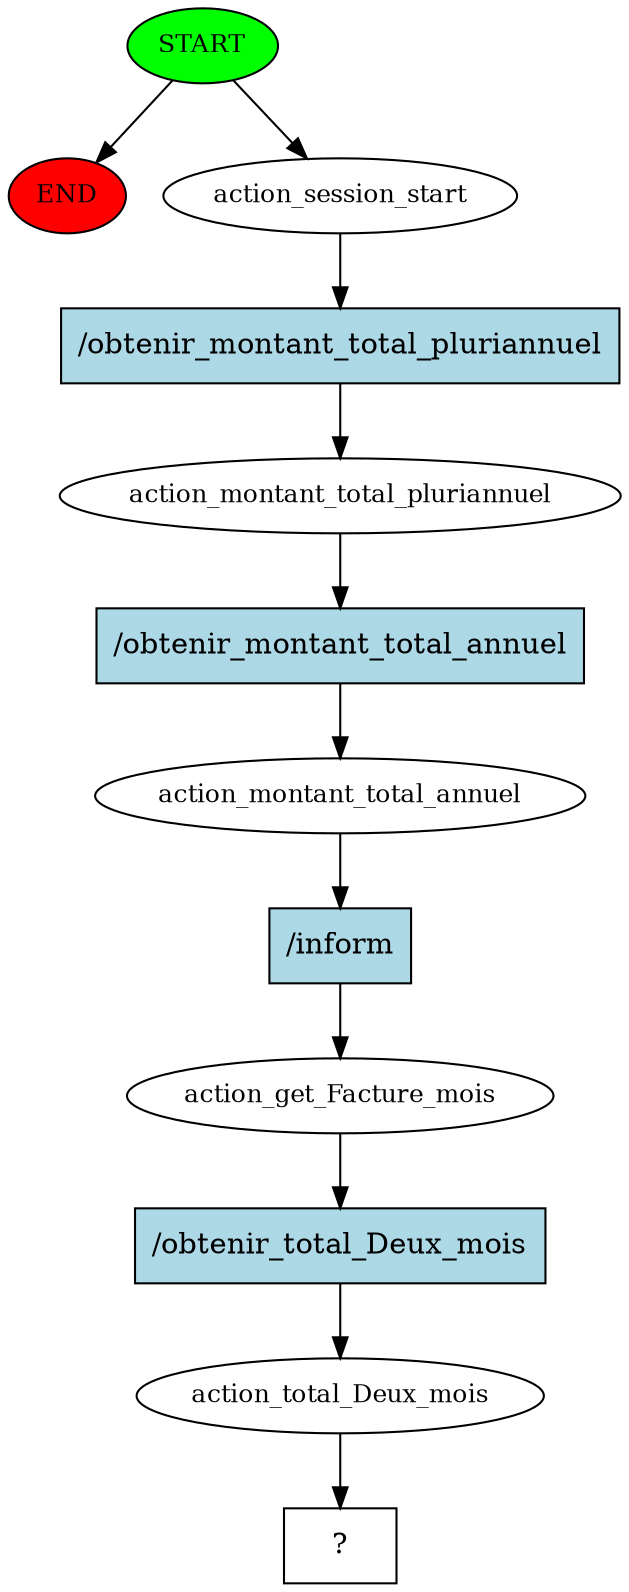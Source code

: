 digraph  {
0 [class="start active", fillcolor=green, fontsize=12, label=START, style=filled];
"-1" [class=end, fillcolor=red, fontsize=12, label=END, style=filled];
1 [class=active, fontsize=12, label=action_session_start];
2 [class=active, fontsize=12, label=action_montant_total_pluriannuel];
3 [class=active, fontsize=12, label=action_montant_total_annuel];
4 [class=active, fontsize=12, label=action_get_Facture_mois];
5 [class=active, fontsize=12, label=action_total_Deux_mois];
6 [class="intent dashed active", label="  ?  ", shape=rect];
7 [class="intent active", fillcolor=lightblue, label="/obtenir_montant_total_pluriannuel", shape=rect, style=filled];
8 [class="intent active", fillcolor=lightblue, label="/obtenir_montant_total_annuel", shape=rect, style=filled];
9 [class="intent active", fillcolor=lightblue, label="/inform", shape=rect, style=filled];
10 [class="intent active", fillcolor=lightblue, label="/obtenir_total_Deux_mois", shape=rect, style=filled];
0 -> "-1"  [class="", key=NONE, label=""];
0 -> 1  [class=active, key=NONE, label=""];
1 -> 7  [class=active, key=0];
2 -> 8  [class=active, key=0];
3 -> 9  [class=active, key=0];
4 -> 10  [class=active, key=0];
5 -> 6  [class=active, key=NONE, label=""];
7 -> 2  [class=active, key=0];
8 -> 3  [class=active, key=0];
9 -> 4  [class=active, key=0];
10 -> 5  [class=active, key=0];
}

